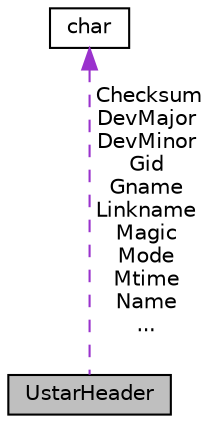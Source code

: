 digraph "UstarHeader"
{
 // LATEX_PDF_SIZE
  bgcolor="transparent";
  edge [fontname="Helvetica",fontsize="10",labelfontname="Helvetica",labelfontsize="10"];
  node [fontname="Helvetica",fontsize="10",shape="box"];
  Node1 [label="UstarHeader",height=0.2,width=0.4,color="black", fillcolor="grey75", style="filled", fontcolor="black",tooltip=" "];
  Node2 -> Node1 [dir="back",color="darkorchid3",fontsize="10",style="dashed",label=" Checksum\nDevMajor\nDevMinor\nGid\nGname\nLinkname\nMagic\nMode\nMtime\nName\n..." ,fontname="Helvetica"];
  Node2 [label="char",height=0.2,width=0.4,color="black",URL="$classchar.html",tooltip=" "];
}
